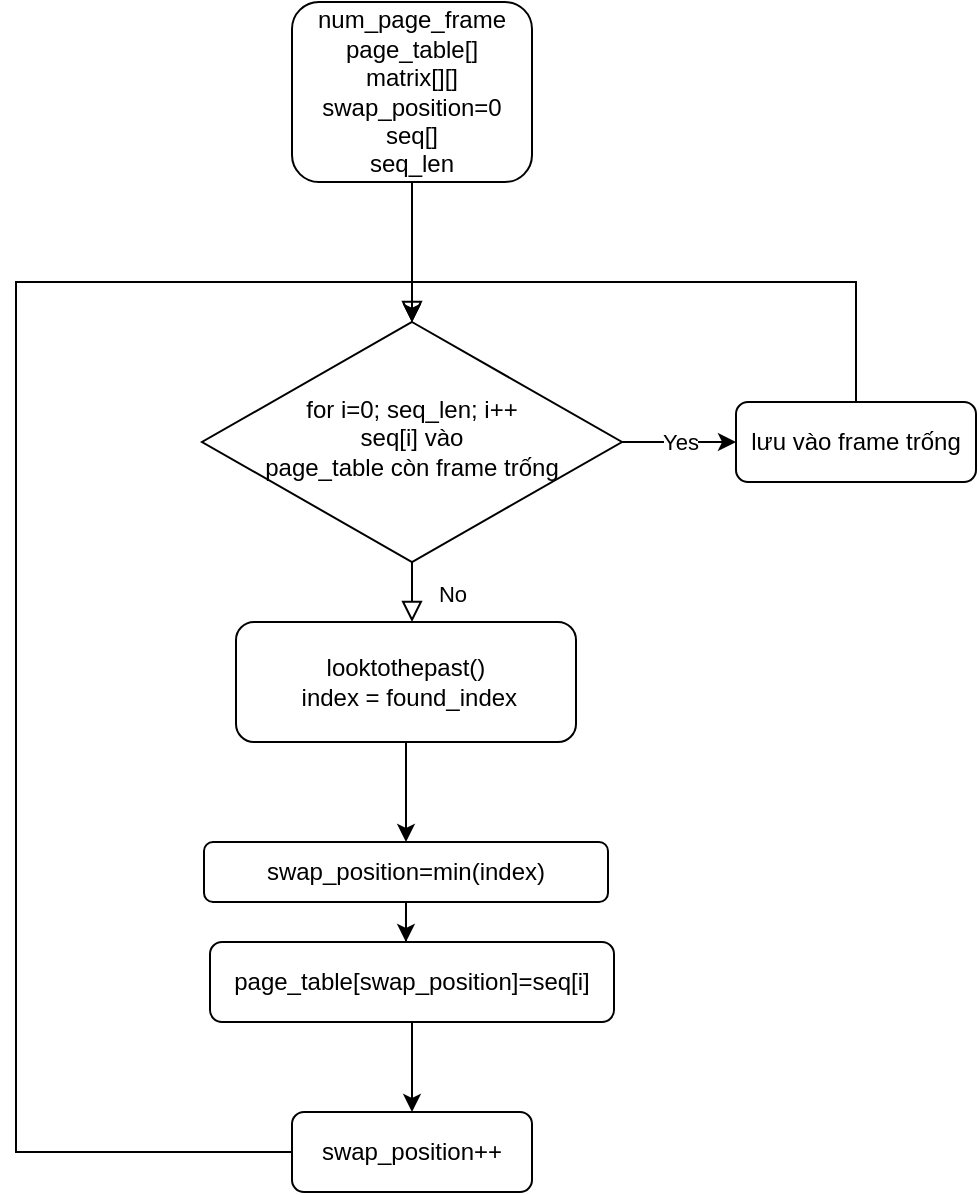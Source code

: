 <mxfile version="14.1.2" type="github">
  <diagram id="C5RBs43oDa-KdzZeNtuy" name="Page-1">
    <mxGraphModel dx="511" dy="323" grid="1" gridSize="10" guides="1" tooltips="1" connect="1" arrows="1" fold="1" page="1" pageScale="1" pageWidth="827" pageHeight="1169" math="0" shadow="0">
      <root>
        <mxCell id="WIyWlLk6GJQsqaUBKTNV-0" />
        <mxCell id="WIyWlLk6GJQsqaUBKTNV-1" parent="WIyWlLk6GJQsqaUBKTNV-0" />
        <mxCell id="WIyWlLk6GJQsqaUBKTNV-2" value="" style="rounded=0;html=1;jettySize=auto;orthogonalLoop=1;fontSize=11;endArrow=block;endFill=0;endSize=8;strokeWidth=1;shadow=0;labelBackgroundColor=none;edgeStyle=orthogonalEdgeStyle;" parent="WIyWlLk6GJQsqaUBKTNV-1" source="WIyWlLk6GJQsqaUBKTNV-3" target="WIyWlLk6GJQsqaUBKTNV-6" edge="1">
          <mxGeometry relative="1" as="geometry" />
        </mxCell>
        <mxCell id="WIyWlLk6GJQsqaUBKTNV-3" value="num_page_frame&lt;br&gt;page_table[]&lt;br&gt;matrix[][]&lt;br&gt;swap_position=0&lt;br&gt;seq[]&lt;br&gt;seq_len" style="rounded=1;whiteSpace=wrap;html=1;fontSize=12;glass=0;strokeWidth=1;shadow=0;" parent="WIyWlLk6GJQsqaUBKTNV-1" vertex="1">
          <mxGeometry x="158" y="30" width="120" height="90" as="geometry" />
        </mxCell>
        <mxCell id="WIyWlLk6GJQsqaUBKTNV-4" value="No" style="rounded=0;html=1;jettySize=auto;orthogonalLoop=1;fontSize=11;endArrow=block;endFill=0;endSize=8;strokeWidth=1;shadow=0;labelBackgroundColor=none;edgeStyle=orthogonalEdgeStyle;" parent="WIyWlLk6GJQsqaUBKTNV-1" source="WIyWlLk6GJQsqaUBKTNV-6" edge="1">
          <mxGeometry y="20" relative="1" as="geometry">
            <mxPoint as="offset" />
            <mxPoint x="218" y="340" as="targetPoint" />
          </mxGeometry>
        </mxCell>
        <mxCell id="h81KRJRW1DWXUouibwz8-0" value="Yes" style="edgeStyle=orthogonalEdgeStyle;rounded=0;orthogonalLoop=1;jettySize=auto;html=1;" edge="1" parent="WIyWlLk6GJQsqaUBKTNV-1" source="WIyWlLk6GJQsqaUBKTNV-6" target="WIyWlLk6GJQsqaUBKTNV-7">
          <mxGeometry relative="1" as="geometry" />
        </mxCell>
        <mxCell id="WIyWlLk6GJQsqaUBKTNV-6" value="for i=0; seq_len; i++&lt;br&gt;seq[i] vào&lt;br&gt;page_table còn frame trống" style="rhombus;whiteSpace=wrap;html=1;shadow=0;fontFamily=Helvetica;fontSize=12;align=center;strokeWidth=1;spacing=6;spacingTop=-4;" parent="WIyWlLk6GJQsqaUBKTNV-1" vertex="1">
          <mxGeometry x="113" y="190" width="210" height="120" as="geometry" />
        </mxCell>
        <mxCell id="h81KRJRW1DWXUouibwz8-5" style="edgeStyle=orthogonalEdgeStyle;rounded=0;orthogonalLoop=1;jettySize=auto;html=1;entryX=0.5;entryY=0;entryDx=0;entryDy=0;" edge="1" parent="WIyWlLk6GJQsqaUBKTNV-1" source="WIyWlLk6GJQsqaUBKTNV-7" target="WIyWlLk6GJQsqaUBKTNV-6">
          <mxGeometry relative="1" as="geometry">
            <Array as="points">
              <mxPoint x="440" y="170" />
              <mxPoint x="218" y="170" />
            </Array>
          </mxGeometry>
        </mxCell>
        <mxCell id="WIyWlLk6GJQsqaUBKTNV-7" value="lưu vào frame trống" style="rounded=1;whiteSpace=wrap;html=1;fontSize=12;glass=0;strokeWidth=1;shadow=0;" parent="WIyWlLk6GJQsqaUBKTNV-1" vertex="1">
          <mxGeometry x="380" y="230" width="120" height="40" as="geometry" />
        </mxCell>
        <mxCell id="h81KRJRW1DWXUouibwz8-9" style="edgeStyle=orthogonalEdgeStyle;rounded=0;orthogonalLoop=1;jettySize=auto;html=1;" edge="1" parent="WIyWlLk6GJQsqaUBKTNV-1" source="h81KRJRW1DWXUouibwz8-1" target="h81KRJRW1DWXUouibwz8-7">
          <mxGeometry relative="1" as="geometry" />
        </mxCell>
        <mxCell id="h81KRJRW1DWXUouibwz8-1" value="looktothepast()&lt;br&gt;&amp;nbsp;index = found_index" style="rounded=1;whiteSpace=wrap;html=1;fontSize=12;glass=0;strokeWidth=1;shadow=0;" vertex="1" parent="WIyWlLk6GJQsqaUBKTNV-1">
          <mxGeometry x="130" y="340" width="170" height="60" as="geometry" />
        </mxCell>
        <mxCell id="h81KRJRW1DWXUouibwz8-4" style="edgeStyle=orthogonalEdgeStyle;rounded=0;orthogonalLoop=1;jettySize=auto;html=1;entryX=0.5;entryY=0;entryDx=0;entryDy=0;" edge="1" parent="WIyWlLk6GJQsqaUBKTNV-1" source="h81KRJRW1DWXUouibwz8-2" target="h81KRJRW1DWXUouibwz8-3">
          <mxGeometry relative="1" as="geometry" />
        </mxCell>
        <mxCell id="h81KRJRW1DWXUouibwz8-2" value="page_table[swap_position]=seq[i]" style="rounded=1;whiteSpace=wrap;html=1;fontSize=12;glass=0;strokeWidth=1;shadow=0;" vertex="1" parent="WIyWlLk6GJQsqaUBKTNV-1">
          <mxGeometry x="117" y="500" width="202" height="40" as="geometry" />
        </mxCell>
        <mxCell id="h81KRJRW1DWXUouibwz8-6" style="edgeStyle=orthogonalEdgeStyle;rounded=0;orthogonalLoop=1;jettySize=auto;html=1;entryX=0.5;entryY=0;entryDx=0;entryDy=0;" edge="1" parent="WIyWlLk6GJQsqaUBKTNV-1" source="h81KRJRW1DWXUouibwz8-3" target="WIyWlLk6GJQsqaUBKTNV-6">
          <mxGeometry relative="1" as="geometry">
            <Array as="points">
              <mxPoint x="20" y="605" />
              <mxPoint x="20" y="170" />
              <mxPoint x="218" y="170" />
            </Array>
          </mxGeometry>
        </mxCell>
        <mxCell id="h81KRJRW1DWXUouibwz8-3" value="swap_position++" style="rounded=1;whiteSpace=wrap;html=1;fontSize=12;glass=0;strokeWidth=1;shadow=0;" vertex="1" parent="WIyWlLk6GJQsqaUBKTNV-1">
          <mxGeometry x="158" y="585" width="120" height="40" as="geometry" />
        </mxCell>
        <mxCell id="h81KRJRW1DWXUouibwz8-10" style="edgeStyle=orthogonalEdgeStyle;rounded=0;orthogonalLoop=1;jettySize=auto;html=1;entryX=0.485;entryY=0;entryDx=0;entryDy=0;entryPerimeter=0;" edge="1" parent="WIyWlLk6GJQsqaUBKTNV-1" source="h81KRJRW1DWXUouibwz8-7" target="h81KRJRW1DWXUouibwz8-2">
          <mxGeometry relative="1" as="geometry" />
        </mxCell>
        <mxCell id="h81KRJRW1DWXUouibwz8-7" value="swap_position=min(index)" style="rounded=1;whiteSpace=wrap;html=1;fontSize=12;glass=0;strokeWidth=1;shadow=0;" vertex="1" parent="WIyWlLk6GJQsqaUBKTNV-1">
          <mxGeometry x="114" y="450" width="202" height="30" as="geometry" />
        </mxCell>
      </root>
    </mxGraphModel>
  </diagram>
</mxfile>
